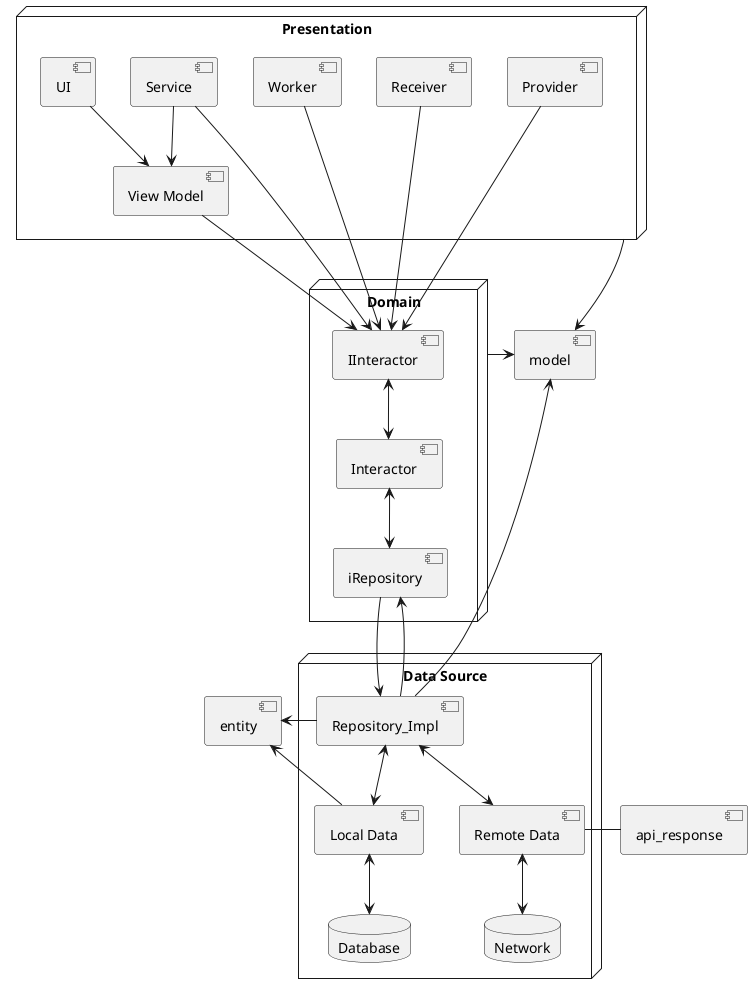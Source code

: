 @startuml

node "Presentation" as presentation {
    component "View Model" as ViewModel
    component "UI" as Activity
    component "Worker" as Worker
    component "Receiver" as BroadcastReceiver
    component "Service" as Service
    component "Provider" as ContentProvider
}

node "Domain" as domain {
    component "IInteractor" as IInteractor
    component "Interactor" as Interactor
    component "iRepository" as IRepository
}

node "Data Source" as data_source {
    component "Repository_Impl" as RepositoryImpl
    component "Local Data" as LocalDataSource
    component "Remote Data" as RemoteDataSource
    database "Database" as database
    database "Network" as network
}

component "model" as model
component "entity" as entity
component "api_response" as api_response

/' Layer Presentation '/
Activity -down-> ViewModel
Service -down-> ViewModel
Service -down-> IInteractor
ViewModel -down-> IInteractor
Worker -down-> IInteractor
BroadcastReceiver -down-> IInteractor
ContentProvider -down-> IInteractor
presentation -down-> model

/' Layer Domain '/
IRepository <-up-> Interactor
Interactor <-up-> IInteractor
IRepository -down-> RepositoryImpl
domain -left-> model

/' Layer Data '/
RemoteDataSource -left- api_response
LocalDataSource -right-> entity
RepositoryImpl -up-> model
RepositoryImpl -up-> IRepository
RepositoryImpl -left-> entity
LocalDataSource <-up-> RepositoryImpl
RemoteDataSource <-up-> RepositoryImpl
network <-up-> RemoteDataSource
database <-up-> LocalDataSource

@enduml
